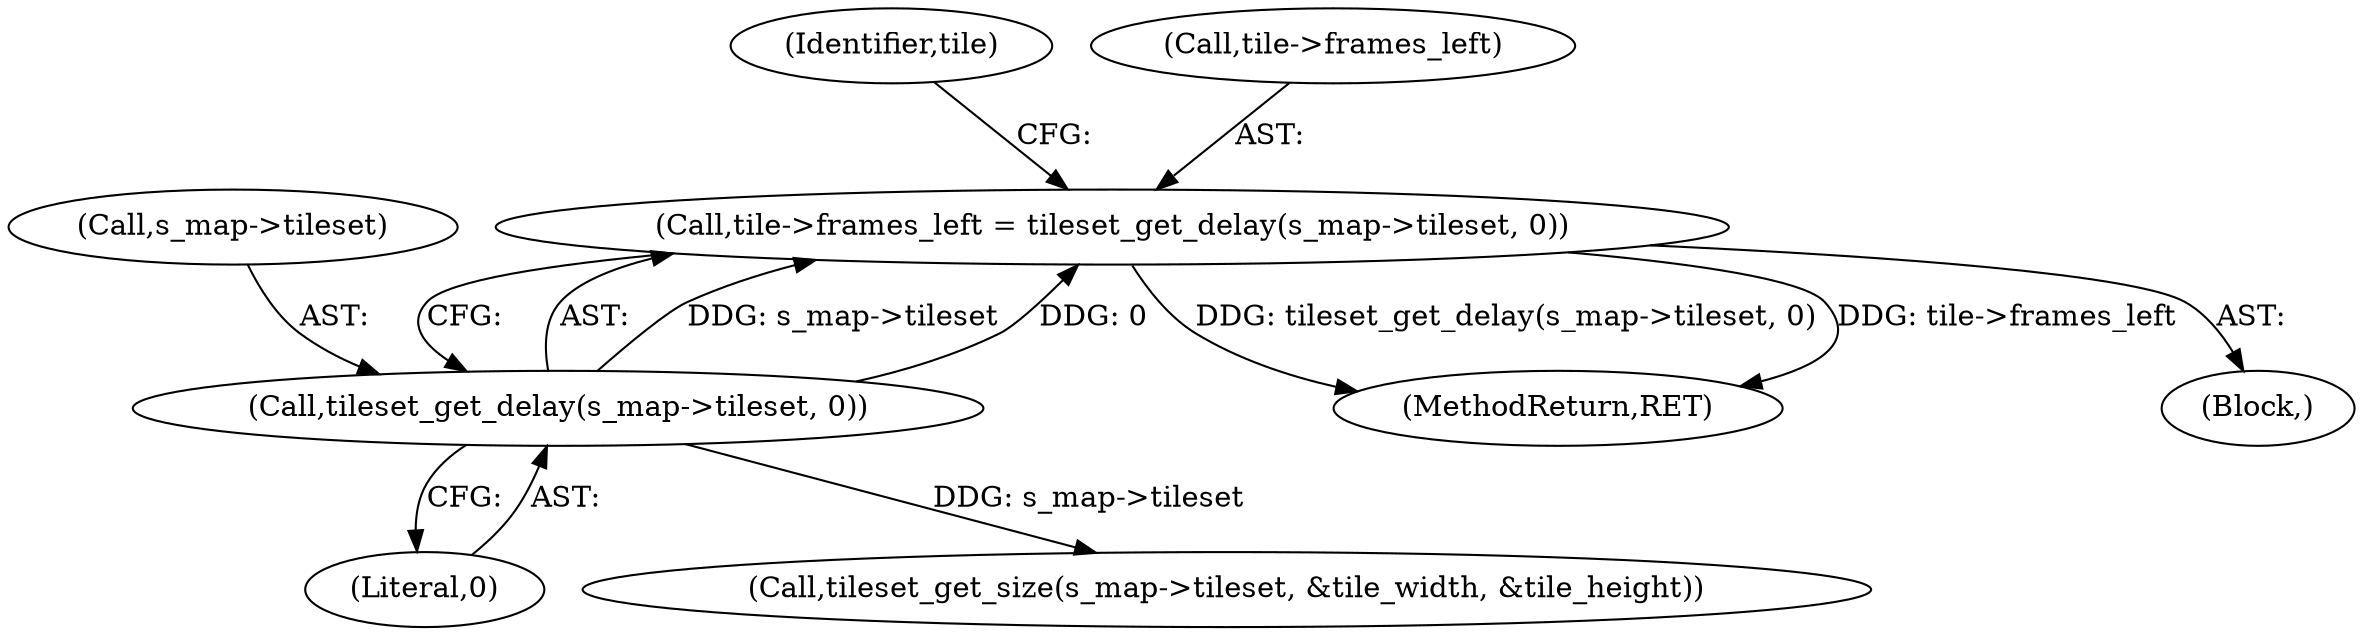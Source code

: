 digraph "0_minisphere_252c1ca184cb38e1acb917aa0e451c5f08519996@pointer" {
"1000209" [label="(Call,tile->frames_left = tileset_get_delay(s_map->tileset, 0))"];
"1000213" [label="(Call,tileset_get_delay(s_map->tileset, 0))"];
"1000220" [label="(Identifier,tile)"];
"1000213" [label="(Call,tileset_get_delay(s_map->tileset, 0))"];
"1000468" [label="(MethodReturn,RET)"];
"1000217" [label="(Literal,0)"];
"1000198" [label="(Block,)"];
"1000210" [label="(Call,tile->frames_left)"];
"1000214" [label="(Call,s_map->tileset)"];
"1000258" [label="(Call,tileset_get_size(s_map->tileset, &tile_width, &tile_height))"];
"1000209" [label="(Call,tile->frames_left = tileset_get_delay(s_map->tileset, 0))"];
"1000209" -> "1000198"  [label="AST: "];
"1000209" -> "1000213"  [label="CFG: "];
"1000210" -> "1000209"  [label="AST: "];
"1000213" -> "1000209"  [label="AST: "];
"1000220" -> "1000209"  [label="CFG: "];
"1000209" -> "1000468"  [label="DDG: tile->frames_left"];
"1000209" -> "1000468"  [label="DDG: tileset_get_delay(s_map->tileset, 0)"];
"1000213" -> "1000209"  [label="DDG: s_map->tileset"];
"1000213" -> "1000209"  [label="DDG: 0"];
"1000213" -> "1000217"  [label="CFG: "];
"1000214" -> "1000213"  [label="AST: "];
"1000217" -> "1000213"  [label="AST: "];
"1000213" -> "1000258"  [label="DDG: s_map->tileset"];
}
